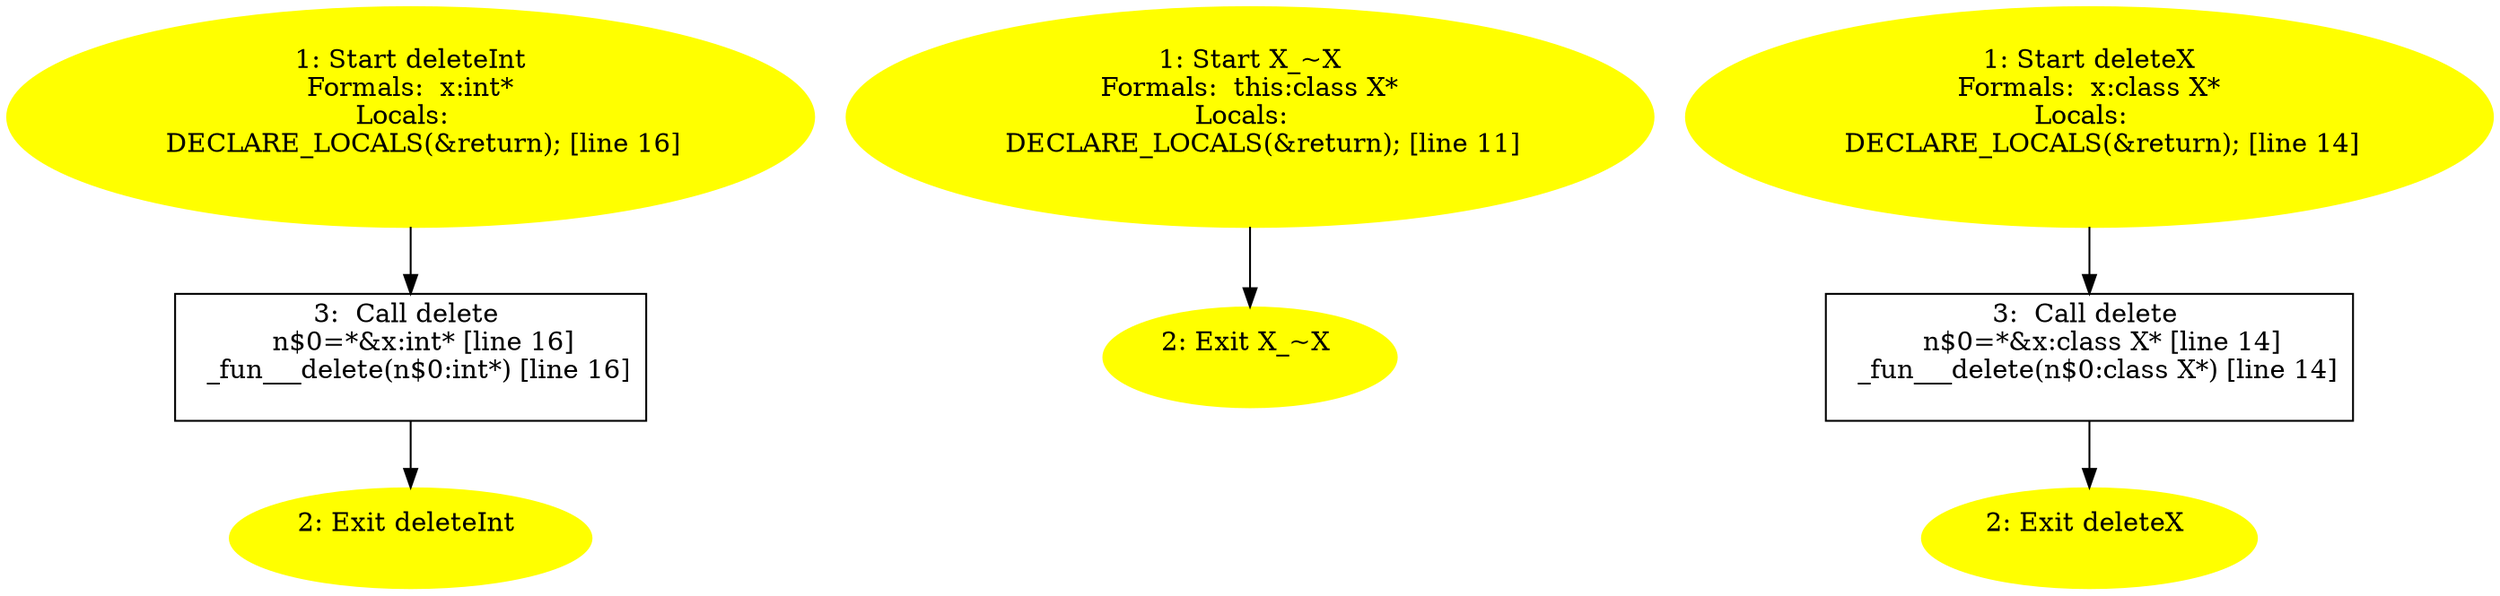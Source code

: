 /* @generated */
digraph iCFG {
"deleteInt{d41d8cd98f00b204e9800998ecf8427e_Z9deleteIntPi}.647508014cd09d4d2e192f8294614963_3" [label="3:  Call delete \n   n$0=*&x:int* [line 16]\n  _fun___delete(n$0:int*) [line 16]\n " shape="box"]
	

	 "deleteInt{d41d8cd98f00b204e9800998ecf8427e_Z9deleteIntPi}.647508014cd09d4d2e192f8294614963_3" -> "deleteInt{d41d8cd98f00b204e9800998ecf8427e_Z9deleteIntPi}.647508014cd09d4d2e192f8294614963_2" ;
"deleteInt{d41d8cd98f00b204e9800998ecf8427e_Z9deleteIntPi}.647508014cd09d4d2e192f8294614963_2" [label="2: Exit deleteInt \n  " color=yellow style=filled]
	

"deleteInt{d41d8cd98f00b204e9800998ecf8427e_Z9deleteIntPi}.647508014cd09d4d2e192f8294614963_1" [label="1: Start deleteInt\nFormals:  x:int*\nLocals:  \n   DECLARE_LOCALS(&return); [line 16]\n " color=yellow style=filled]
	

	 "deleteInt{d41d8cd98f00b204e9800998ecf8427e_Z9deleteIntPi}.647508014cd09d4d2e192f8294614963_1" -> "deleteInt{d41d8cd98f00b204e9800998ecf8427e_Z9deleteIntPi}.647508014cd09d4d2e192f8294614963_3" ;
"X_~X(_ZN1XD0Ev).79046c7c7695389a6748314fdf070e54_2" [label="2: Exit X_~X \n  " color=yellow style=filled]
	

"X_~X(_ZN1XD0Ev).79046c7c7695389a6748314fdf070e54_1" [label="1: Start X_~X\nFormals:  this:class X*\nLocals:  \n   DECLARE_LOCALS(&return); [line 11]\n " color=yellow style=filled]
	

	 "X_~X(_ZN1XD0Ev).79046c7c7695389a6748314fdf070e54_1" -> "X_~X(_ZN1XD0Ev).79046c7c7695389a6748314fdf070e54_2" ;
"deleteX{d41d8cd98f00b204e9800998ecf8427e_Z7deleteXP1X}.e65990f4969cec963a8cf25f2a7e0fa6_3" [label="3:  Call delete \n   n$0=*&x:class X* [line 14]\n  _fun___delete(n$0:class X*) [line 14]\n " shape="box"]
	

	 "deleteX{d41d8cd98f00b204e9800998ecf8427e_Z7deleteXP1X}.e65990f4969cec963a8cf25f2a7e0fa6_3" -> "deleteX{d41d8cd98f00b204e9800998ecf8427e_Z7deleteXP1X}.e65990f4969cec963a8cf25f2a7e0fa6_2" ;
"deleteX{d41d8cd98f00b204e9800998ecf8427e_Z7deleteXP1X}.e65990f4969cec963a8cf25f2a7e0fa6_2" [label="2: Exit deleteX \n  " color=yellow style=filled]
	

"deleteX{d41d8cd98f00b204e9800998ecf8427e_Z7deleteXP1X}.e65990f4969cec963a8cf25f2a7e0fa6_1" [label="1: Start deleteX\nFormals:  x:class X*\nLocals:  \n   DECLARE_LOCALS(&return); [line 14]\n " color=yellow style=filled]
	

	 "deleteX{d41d8cd98f00b204e9800998ecf8427e_Z7deleteXP1X}.e65990f4969cec963a8cf25f2a7e0fa6_1" -> "deleteX{d41d8cd98f00b204e9800998ecf8427e_Z7deleteXP1X}.e65990f4969cec963a8cf25f2a7e0fa6_3" ;
}
